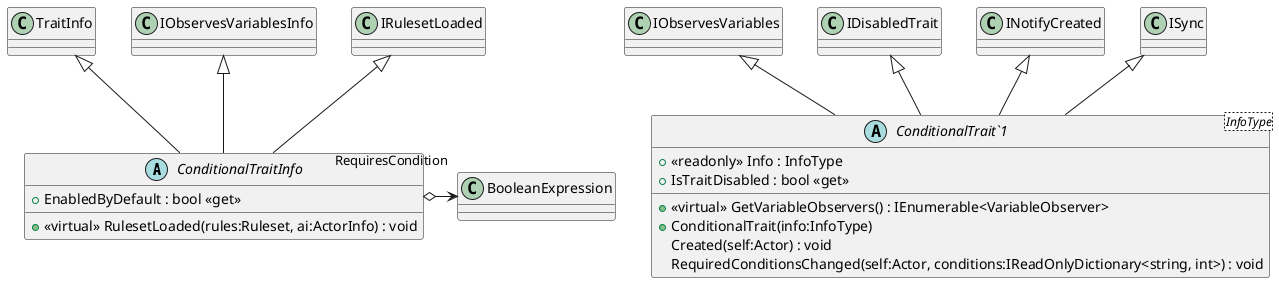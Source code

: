 @startuml
abstract class ConditionalTraitInfo {
    + EnabledByDefault : bool <<get>>
    + <<virtual>> RulesetLoaded(rules:Ruleset, ai:ActorInfo) : void
}
abstract class "ConditionalTrait`1"<InfoType> {
    + <<readonly>> Info : InfoType
    + <<virtual>> GetVariableObservers() : IEnumerable<VariableObserver>
    + IsTraitDisabled : bool <<get>>
    + ConditionalTrait(info:InfoType)
    Created(self:Actor) : void
    RequiredConditionsChanged(self:Actor, conditions:IReadOnlyDictionary<string, int>) : void
}
TraitInfo <|-- ConditionalTraitInfo
IObservesVariablesInfo <|-- ConditionalTraitInfo
IRulesetLoaded <|-- ConditionalTraitInfo
ConditionalTraitInfo o-> "RequiresCondition" BooleanExpression
IObservesVariables <|-- "ConditionalTrait`1"
IDisabledTrait <|-- "ConditionalTrait`1"
INotifyCreated <|-- "ConditionalTrait`1"
ISync <|-- "ConditionalTrait`1"
@enduml
